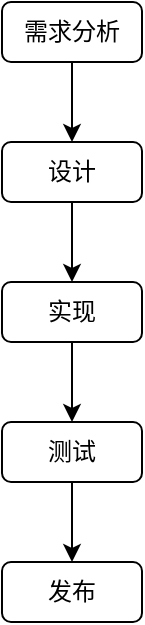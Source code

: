 <mxfile version="21.3.8" type="github">
  <diagram name="第 1 页" id="RQnGt7B-5TgbvrB8x5Jw">
    <mxGraphModel dx="794" dy="443" grid="1" gridSize="10" guides="1" tooltips="1" connect="1" arrows="1" fold="1" page="1" pageScale="1" pageWidth="827" pageHeight="1169" math="0" shadow="0">
      <root>
        <mxCell id="0" />
        <mxCell id="1" parent="0" />
        <mxCell id="H8VAIQo5yhwd4_tt57j2-6" style="edgeStyle=orthogonalEdgeStyle;rounded=0;orthogonalLoop=1;jettySize=auto;html=1;entryX=0.5;entryY=0;entryDx=0;entryDy=0;" edge="1" parent="1" source="H8VAIQo5yhwd4_tt57j2-1" target="H8VAIQo5yhwd4_tt57j2-2">
          <mxGeometry relative="1" as="geometry" />
        </mxCell>
        <mxCell id="H8VAIQo5yhwd4_tt57j2-1" value="需求分析" style="rounded=1;whiteSpace=wrap;html=1;" vertex="1" parent="1">
          <mxGeometry x="160" y="140" width="70" height="30" as="geometry" />
        </mxCell>
        <mxCell id="H8VAIQo5yhwd4_tt57j2-7" style="edgeStyle=orthogonalEdgeStyle;rounded=0;orthogonalLoop=1;jettySize=auto;html=1;entryX=0.5;entryY=0;entryDx=0;entryDy=0;" edge="1" parent="1" source="H8VAIQo5yhwd4_tt57j2-2" target="H8VAIQo5yhwd4_tt57j2-3">
          <mxGeometry relative="1" as="geometry" />
        </mxCell>
        <mxCell id="H8VAIQo5yhwd4_tt57j2-2" value="设计" style="rounded=1;whiteSpace=wrap;html=1;" vertex="1" parent="1">
          <mxGeometry x="160" y="210" width="70" height="30" as="geometry" />
        </mxCell>
        <mxCell id="H8VAIQo5yhwd4_tt57j2-8" style="edgeStyle=orthogonalEdgeStyle;rounded=0;orthogonalLoop=1;jettySize=auto;html=1;entryX=0.5;entryY=0;entryDx=0;entryDy=0;" edge="1" parent="1" source="H8VAIQo5yhwd4_tt57j2-3" target="H8VAIQo5yhwd4_tt57j2-4">
          <mxGeometry relative="1" as="geometry" />
        </mxCell>
        <mxCell id="H8VAIQo5yhwd4_tt57j2-3" value="实现" style="rounded=1;whiteSpace=wrap;html=1;" vertex="1" parent="1">
          <mxGeometry x="160" y="280" width="70" height="30" as="geometry" />
        </mxCell>
        <mxCell id="H8VAIQo5yhwd4_tt57j2-9" style="edgeStyle=orthogonalEdgeStyle;rounded=0;orthogonalLoop=1;jettySize=auto;html=1;entryX=0.5;entryY=0;entryDx=0;entryDy=0;" edge="1" parent="1" source="H8VAIQo5yhwd4_tt57j2-4" target="H8VAIQo5yhwd4_tt57j2-5">
          <mxGeometry relative="1" as="geometry" />
        </mxCell>
        <mxCell id="H8VAIQo5yhwd4_tt57j2-4" value="测试" style="rounded=1;whiteSpace=wrap;html=1;" vertex="1" parent="1">
          <mxGeometry x="160" y="350" width="70" height="30" as="geometry" />
        </mxCell>
        <mxCell id="H8VAIQo5yhwd4_tt57j2-5" value="发布" style="rounded=1;whiteSpace=wrap;html=1;" vertex="1" parent="1">
          <mxGeometry x="160" y="420" width="70" height="30" as="geometry" />
        </mxCell>
      </root>
    </mxGraphModel>
  </diagram>
</mxfile>
